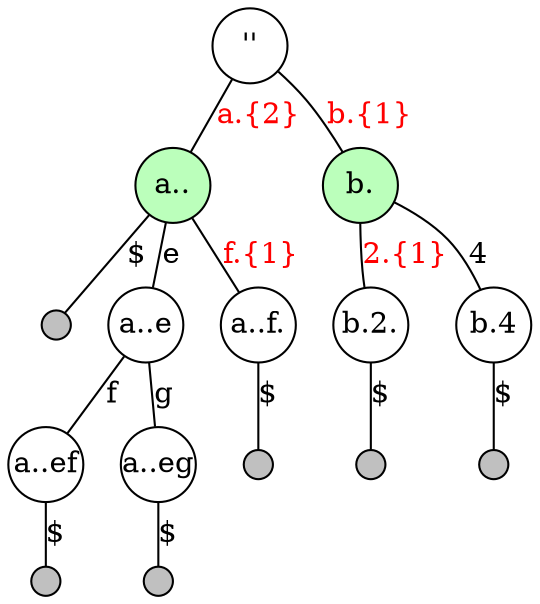 digraph slim_cut_inner
{
    graph [ranksep="0.05"];

    node [shape=circle, style=filled, fillcolor="white", fixedsize=true]
    edge [arrowhead=none]

    root [label="''"]

    abd_leaf   [fillcolor="grey", style=filled, label="", width=0.2]
    abdef_leaf [fillcolor="grey", style=filled, label="", width=0.2]
    abdeg_leaf [fillcolor="grey", style=filled, label="", width=0.2]
    abdfg_leaf [fillcolor="grey", style=filled, label="", width=0.2]
    b123_leaf  [fillcolor="grey", style=filled, label="", width=0.2]
    b14_leaf   [fillcolor="grey", style=filled, label="", width=0.2]


    root -> abd [label="a.{2}", fontcolor=red]
            abd -> abd_leaf [label="$"]
            abd -> abde [label=e]
                   abde -> abdef [label=f]
                           abdef -> abdef_leaf [label="$"]
                   abde -> abdeg [label=g]
                           abdeg -> abdeg_leaf [label="$"]
            abd -> abdfg [label="f.{1}", fontcolor=red]
                   abdfg -> abdfg_leaf [label="$"]
    root -> b1 [label="b.{1}", fontcolor=red]
            b1 -> b123  [label="2.{1}", fontcolor=red]
                  b123 -> b123_leaf [label="$"]
            b1 -> b14 [label=4]
                  b14 -> b14_leaf [label="$"]

    abd [label="a..", fillcolor="#bbffbb"]
    abde [label="a..e"]
    abdef [label="a..ef"]
    abdeg [label="a..eg"]
    abdfg [label="a..f."]
    b1 [label="b.", fillcolor="#bbffbb"]
    b123 [label="b.2."]
    b14 [label="b.4"]
}
